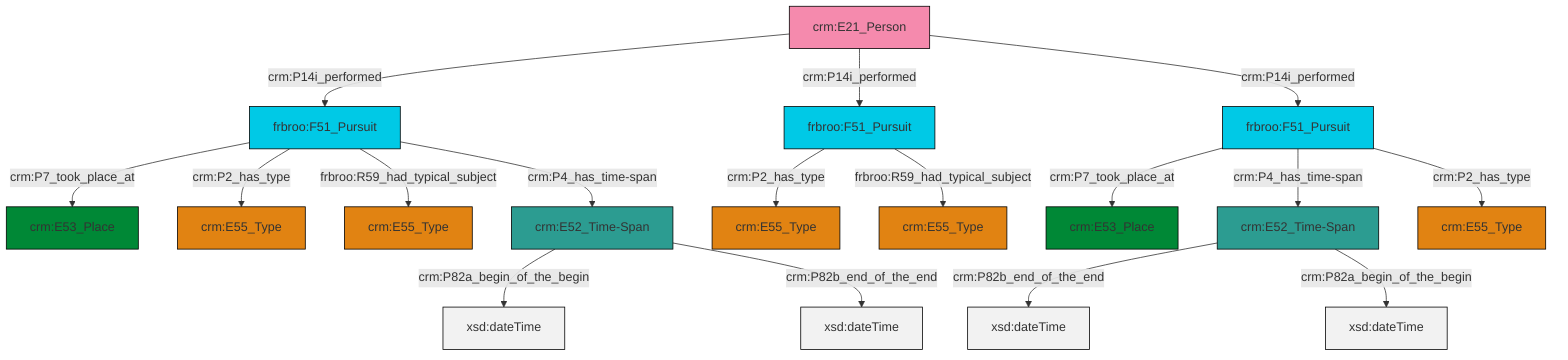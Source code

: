 graph TD
classDef Literal fill:#f2f2f2,stroke:#000000;
classDef CRM_Entity fill:#FFFFFF,stroke:#000000;
classDef Temporal_Entity fill:#00C9E6, stroke:#000000;
classDef Type fill:#E18312, stroke:#000000;
classDef Time-Span fill:#2C9C91, stroke:#000000;
classDef Appellation fill:#FFEB7F, stroke:#000000;
classDef Place fill:#008836, stroke:#000000;
classDef Persistent_Item fill:#B266B2, stroke:#000000;
classDef Conceptual_Object fill:#FFD700, stroke:#000000;
classDef Physical_Thing fill:#D2B48C, stroke:#000000;
classDef Actor fill:#f58aad, stroke:#000000;
classDef PC_Classes fill:#4ce600, stroke:#000000;
classDef Multi fill:#cccccc,stroke:#000000;

0["crm:E21_Person"]:::Actor -->|crm:P14i_performed| 1["frbroo:F51_Pursuit"]:::Temporal_Entity
4["frbroo:F51_Pursuit"]:::Temporal_Entity -->|crm:P7_took_place_at| 5["crm:E53_Place"]:::Place
6["crm:E52_Time-Span"]:::Time-Span -->|crm:P82a_begin_of_the_begin| 7[xsd:dateTime]:::Literal
10["frbroo:F51_Pursuit"]:::Temporal_Entity -->|crm:P2_has_type| 8["crm:E55_Type"]:::Type
1["frbroo:F51_Pursuit"]:::Temporal_Entity -->|crm:P7_took_place_at| 12["crm:E53_Place"]:::Place
1["frbroo:F51_Pursuit"]:::Temporal_Entity -->|crm:P2_has_type| 2["crm:E55_Type"]:::Type
1["frbroo:F51_Pursuit"]:::Temporal_Entity -->|frbroo:R59_had_typical_subject| 15["crm:E55_Type"]:::Type
1["frbroo:F51_Pursuit"]:::Temporal_Entity -->|crm:P4_has_time-span| 6["crm:E52_Time-Span"]:::Time-Span
4["frbroo:F51_Pursuit"]:::Temporal_Entity -->|crm:P4_has_time-span| 16["crm:E52_Time-Span"]:::Time-Span
0["crm:E21_Person"]:::Actor -->|crm:P14i_performed| 10["frbroo:F51_Pursuit"]:::Temporal_Entity
16["crm:E52_Time-Span"]:::Time-Span -->|crm:P82b_end_of_the_end| 20[xsd:dateTime]:::Literal
0["crm:E21_Person"]:::Actor -->|crm:P14i_performed| 4["frbroo:F51_Pursuit"]:::Temporal_Entity
6["crm:E52_Time-Span"]:::Time-Span -->|crm:P82b_end_of_the_end| 23[xsd:dateTime]:::Literal
10["frbroo:F51_Pursuit"]:::Temporal_Entity -->|frbroo:R59_had_typical_subject| 21["crm:E55_Type"]:::Type
16["crm:E52_Time-Span"]:::Time-Span -->|crm:P82a_begin_of_the_begin| 30[xsd:dateTime]:::Literal
4["frbroo:F51_Pursuit"]:::Temporal_Entity -->|crm:P2_has_type| 27["crm:E55_Type"]:::Type